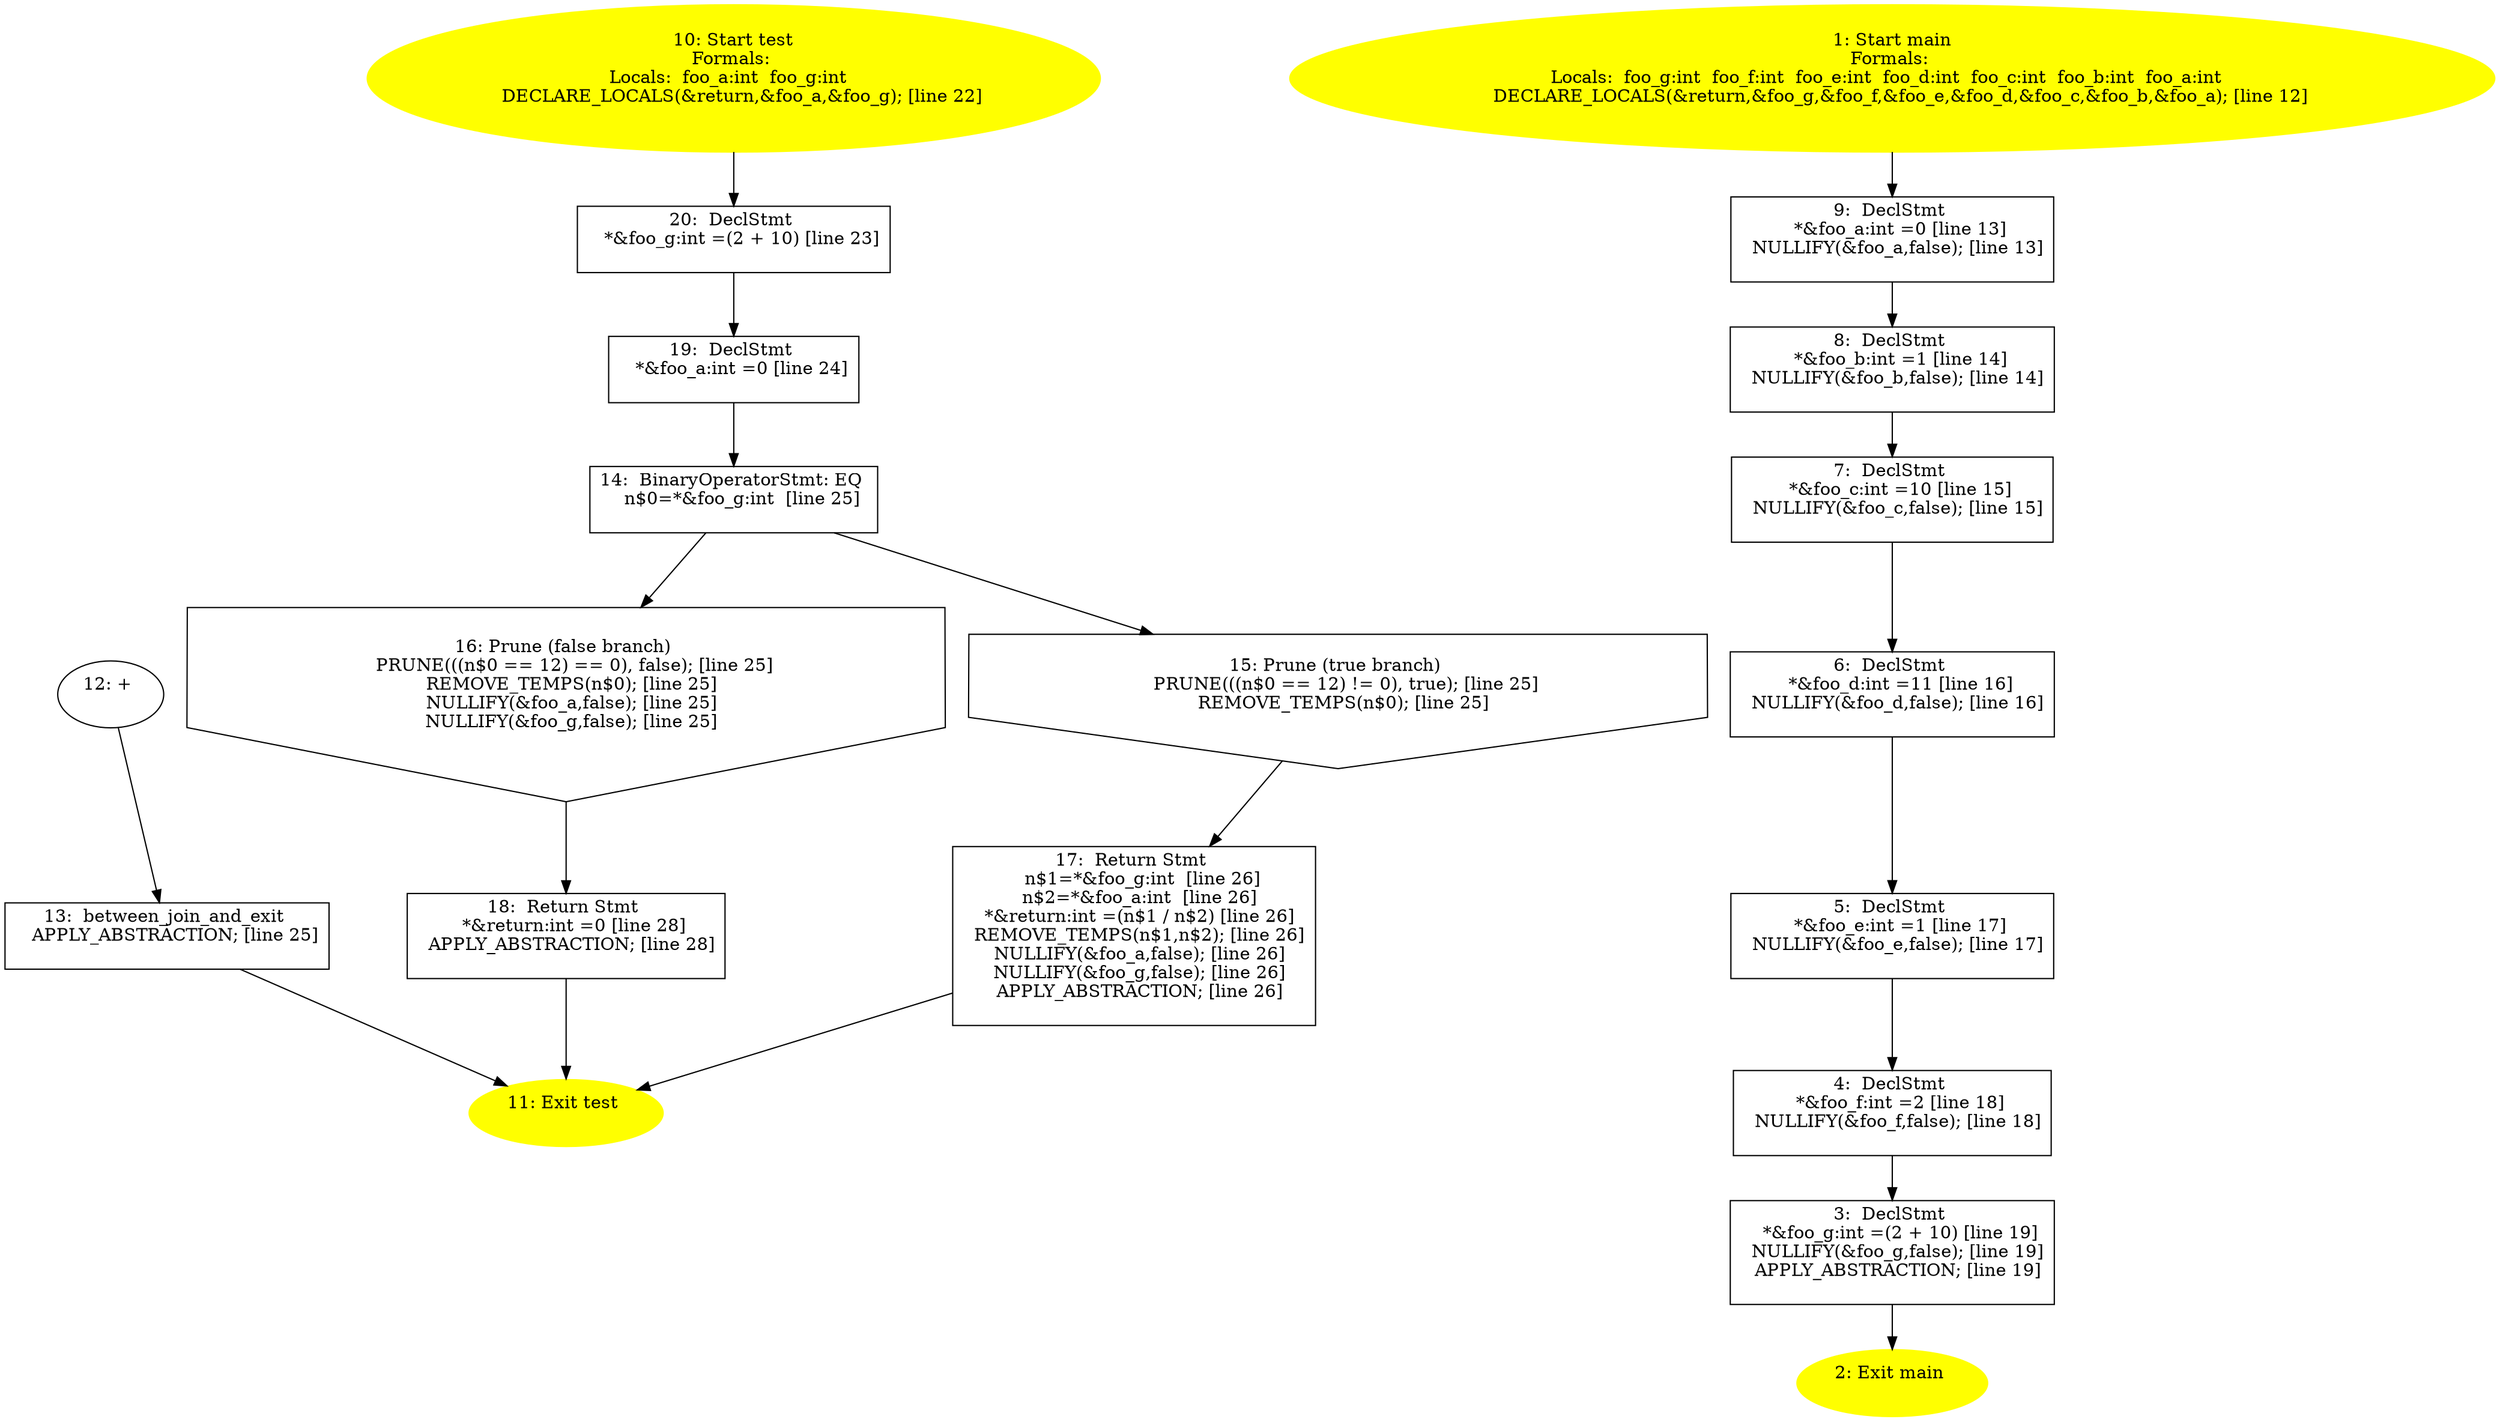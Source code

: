 digraph iCFG {
20 [label="20:  DeclStmt \n   *&foo_g:int =(2 + 10) [line 23]\n " shape="box"]
	

	 20 -> 19 ;
19 [label="19:  DeclStmt \n   *&foo_a:int =0 [line 24]\n " shape="box"]
	

	 19 -> 14 ;
18 [label="18:  Return Stmt \n   *&return:int =0 [line 28]\n  APPLY_ABSTRACTION; [line 28]\n " shape="box"]
	

	 18 -> 11 ;
17 [label="17:  Return Stmt \n   n$1=*&foo_g:int  [line 26]\n  n$2=*&foo_a:int  [line 26]\n  *&return:int =(n$1 / n$2) [line 26]\n  REMOVE_TEMPS(n$1,n$2); [line 26]\n  NULLIFY(&foo_a,false); [line 26]\n  NULLIFY(&foo_g,false); [line 26]\n  APPLY_ABSTRACTION; [line 26]\n " shape="box"]
	

	 17 -> 11 ;
16 [label="16: Prune (false branch) \n   PRUNE(((n$0 == 12) == 0), false); [line 25]\n  REMOVE_TEMPS(n$0); [line 25]\n  NULLIFY(&foo_a,false); [line 25]\n  NULLIFY(&foo_g,false); [line 25]\n " shape="invhouse"]
	

	 16 -> 18 ;
15 [label="15: Prune (true branch) \n   PRUNE(((n$0 == 12) != 0), true); [line 25]\n  REMOVE_TEMPS(n$0); [line 25]\n " shape="invhouse"]
	

	 15 -> 17 ;
14 [label="14:  BinaryOperatorStmt: EQ \n   n$0=*&foo_g:int  [line 25]\n " shape="box"]
	

	 14 -> 15 ;
	 14 -> 16 ;
13 [label="13:  between_join_and_exit \n   APPLY_ABSTRACTION; [line 25]\n " shape="box"]
	

	 13 -> 11 ;
12 [label="12: + \n  " ]
	

	 12 -> 13 ;
11 [label="11: Exit test \n  " color=yellow style=filled]
	

10 [label="10: Start test\nFormals: \nLocals:  foo_a:int  foo_g:int  \n   DECLARE_LOCALS(&return,&foo_a,&foo_g); [line 22]\n " color=yellow style=filled]
	

	 10 -> 20 ;
9 [label="9:  DeclStmt \n   *&foo_a:int =0 [line 13]\n  NULLIFY(&foo_a,false); [line 13]\n " shape="box"]
	

	 9 -> 8 ;
8 [label="8:  DeclStmt \n   *&foo_b:int =1 [line 14]\n  NULLIFY(&foo_b,false); [line 14]\n " shape="box"]
	

	 8 -> 7 ;
7 [label="7:  DeclStmt \n   *&foo_c:int =10 [line 15]\n  NULLIFY(&foo_c,false); [line 15]\n " shape="box"]
	

	 7 -> 6 ;
6 [label="6:  DeclStmt \n   *&foo_d:int =11 [line 16]\n  NULLIFY(&foo_d,false); [line 16]\n " shape="box"]
	

	 6 -> 5 ;
5 [label="5:  DeclStmt \n   *&foo_e:int =1 [line 17]\n  NULLIFY(&foo_e,false); [line 17]\n " shape="box"]
	

	 5 -> 4 ;
4 [label="4:  DeclStmt \n   *&foo_f:int =2 [line 18]\n  NULLIFY(&foo_f,false); [line 18]\n " shape="box"]
	

	 4 -> 3 ;
3 [label="3:  DeclStmt \n   *&foo_g:int =(2 + 10) [line 19]\n  NULLIFY(&foo_g,false); [line 19]\n  APPLY_ABSTRACTION; [line 19]\n " shape="box"]
	

	 3 -> 2 ;
2 [label="2: Exit main \n  " color=yellow style=filled]
	

1 [label="1: Start main\nFormals: \nLocals:  foo_g:int  foo_f:int  foo_e:int  foo_d:int  foo_c:int  foo_b:int  foo_a:int  \n   DECLARE_LOCALS(&return,&foo_g,&foo_f,&foo_e,&foo_d,&foo_c,&foo_b,&foo_a); [line 12]\n " color=yellow style=filled]
	

	 1 -> 9 ;
}
